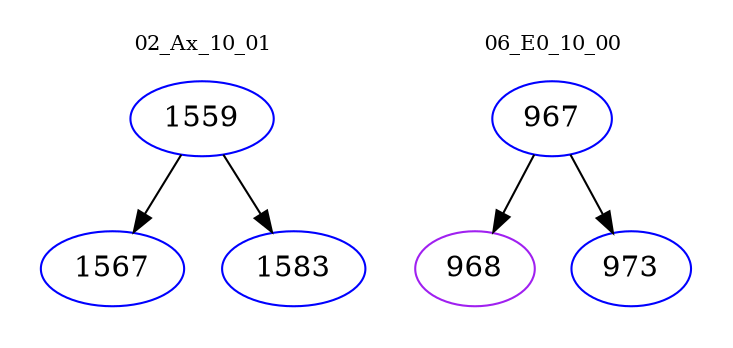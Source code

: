 digraph{
subgraph cluster_0 {
color = white
label = "02_Ax_10_01";
fontsize=10;
T0_1559 [label="1559", color="blue"]
T0_1559 -> T0_1567 [color="black"]
T0_1567 [label="1567", color="blue"]
T0_1559 -> T0_1583 [color="black"]
T0_1583 [label="1583", color="blue"]
}
subgraph cluster_1 {
color = white
label = "06_E0_10_00";
fontsize=10;
T1_967 [label="967", color="blue"]
T1_967 -> T1_968 [color="black"]
T1_968 [label="968", color="purple"]
T1_967 -> T1_973 [color="black"]
T1_973 [label="973", color="blue"]
}
}
